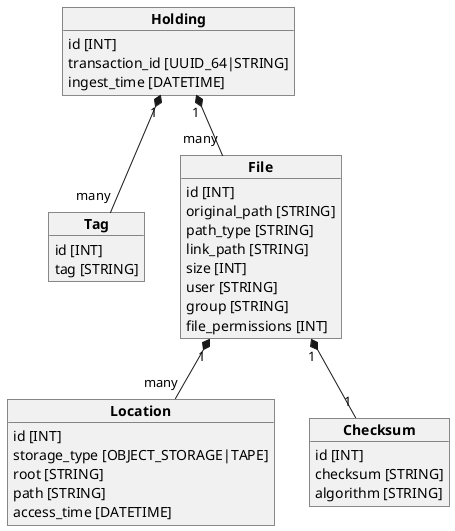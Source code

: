 @startuml catalog_db

object "**Holding**" as holding {
    id [INT]
    transaction_id [UUID_64|STRING]
    ingest_time [DATETIME]
}

object "**Tag**" as tag {
    id [INT]
    tag [STRING]
}

object "**File**" as file {
    id [INT]
    original_path [STRING]
    path_type [STRING]
    link_path [STRING]
    size [INT]
    user [STRING]
    group [STRING]
    file_permissions [INT]
}

object "**Location**" as location {
    id [INT]
    storage_type [OBJECT_STORAGE|TAPE]
    root [STRING]
    path [STRING]
    access_time [DATETIME]
}

object "**Checksum**" as checksum {
    id [INT]
    checksum [STRING]
    algorithm [STRING]
}

holding "1" *-- "many" file
holding "1" *-- "many" tag
file "1" *-- "many" location
file "1" *-- "1" checksum
@enduml
